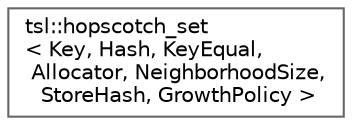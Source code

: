 digraph "Graphical Class Hierarchy"
{
 // INTERACTIVE_SVG=YES
 // LATEX_PDF_SIZE
  bgcolor="transparent";
  edge [fontname=Helvetica,fontsize=10,labelfontname=Helvetica,labelfontsize=10];
  node [fontname=Helvetica,fontsize=10,shape=box,height=0.2,width=0.4];
  rankdir="LR";
  Node0 [id="Node000000",label="tsl::hopscotch_set\l\< Key, Hash, KeyEqual,\l Allocator, NeighborhoodSize,\l StoreHash, GrowthPolicy \>",height=0.2,width=0.4,color="grey40", fillcolor="white", style="filled",URL="$classtsl_1_1hopscotch__set.html",tooltip=" "];
}
